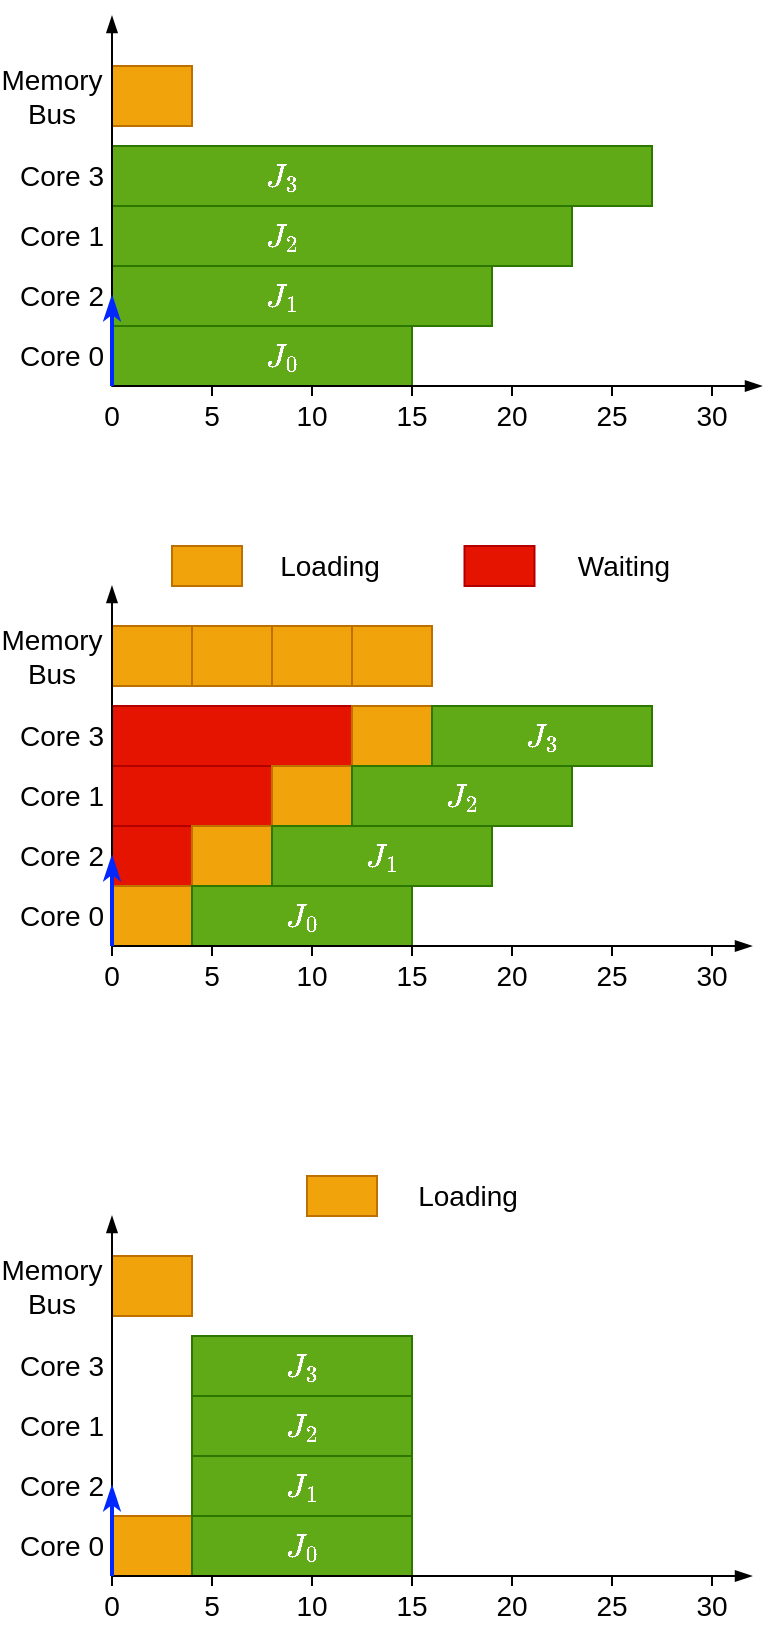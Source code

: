 <mxfile version="12.6.5" type="device"><diagram id="xW1HjvJvRXogK2bOHWA1" name="Page-1"><mxGraphModel dx="813" dy="471" grid="1" gridSize="5" guides="1" tooltips="1" connect="1" arrows="1" fold="1" page="1" pageScale="1" pageWidth="827" pageHeight="1169" math="1" shadow="0"><root><mxCell id="0"/><mxCell id="1" parent="0"/><mxCell id="oSzrWMLOglzuNN_TeiS6-13" value="" style="rounded=0;whiteSpace=wrap;html=1;align=center;fillColor=#f0a30a;strokeColor=#BD7000;fontColor=#ffffff;" vertex="1" parent="1"><mxGeometry x="160" y="835" width="40" height="30" as="geometry"/></mxCell><mxCell id="oSzrWMLOglzuNN_TeiS6-10" value="" style="rounded=0;whiteSpace=wrap;html=1;align=center;fillColor=#f0a30a;strokeColor=#BD7000;fontColor=#ffffff;" vertex="1" parent="1"><mxGeometry x="160" y="240" width="40" height="30" as="geometry"/></mxCell><mxCell id="oSzrWMLOglzuNN_TeiS6-3" value="" style="rounded=0;whiteSpace=wrap;html=1;align=center;fillColor=#f0a30a;strokeColor=#BD7000;fontColor=#ffffff;" vertex="1" parent="1"><mxGeometry x="160" y="520" width="40" height="30" as="geometry"/></mxCell><mxCell id="H2lRXq-8TjMZ1R84Y-Bk-159" value="" style="rounded=0;whiteSpace=wrap;html=1;align=center;fillColor=#e51400;strokeColor=#B20000;fontColor=#ffffff;" parent="1" vertex="1"><mxGeometry x="160" y="560" width="120" height="30" as="geometry"/></mxCell><mxCell id="H2lRXq-8TjMZ1R84Y-Bk-158" value="" style="rounded=0;whiteSpace=wrap;html=1;align=center;fillColor=#e51400;strokeColor=#B20000;fontColor=#ffffff;" parent="1" vertex="1"><mxGeometry x="160" y="590" width="80" height="30" as="geometry"/></mxCell><mxCell id="H2lRXq-8TjMZ1R84Y-Bk-157" value="" style="rounded=0;whiteSpace=wrap;html=1;align=center;fillColor=#f0a30a;strokeColor=#BD7000;fontColor=#ffffff;" parent="1" vertex="1"><mxGeometry x="280" y="560" width="40" height="30" as="geometry"/></mxCell><mxCell id="H2lRXq-8TjMZ1R84Y-Bk-156" value="" style="rounded=0;whiteSpace=wrap;html=1;align=center;fillColor=#f0a30a;strokeColor=#BD7000;fontColor=#ffffff;" parent="1" vertex="1"><mxGeometry x="240" y="590" width="40" height="30" as="geometry"/></mxCell><mxCell id="H2lRXq-8TjMZ1R84Y-Bk-155" value="" style="rounded=0;whiteSpace=wrap;html=1;align=center;fillColor=#e51400;strokeColor=#B20000;fontColor=#ffffff;" parent="1" vertex="1"><mxGeometry x="160" y="620" width="40" height="30" as="geometry"/></mxCell><mxCell id="H2lRXq-8TjMZ1R84Y-Bk-154" value="" style="rounded=0;whiteSpace=wrap;html=1;align=center;fillColor=#f0a30a;strokeColor=#BD7000;fontColor=#ffffff;" parent="1" vertex="1"><mxGeometry x="200" y="620" width="40" height="30" as="geometry"/></mxCell><mxCell id="H2lRXq-8TjMZ1R84Y-Bk-153" value="" style="rounded=0;whiteSpace=wrap;html=1;align=center;fillColor=#f0a30a;strokeColor=#BD7000;fontColor=#ffffff;" parent="1" vertex="1"><mxGeometry x="160" y="650" width="40" height="30" as="geometry"/></mxCell><mxCell id="H2lRXq-8TjMZ1R84Y-Bk-9" value="" style="rounded=0;whiteSpace=wrap;html=1;align=center;fillColor=#60a917;strokeColor=#2D7600;fontColor=#ffffff;" parent="1" vertex="1"><mxGeometry x="160" y="310" width="230" height="30" as="geometry"/></mxCell><mxCell id="H2lRXq-8TjMZ1R84Y-Bk-85" value="" style="rounded=0;whiteSpace=wrap;html=1;align=center;fillColor=#60a917;strokeColor=#2D7600;fontColor=#ffffff;" parent="1" vertex="1"><mxGeometry x="160" y="340" width="190" height="30" as="geometry"/></mxCell><mxCell id="H2lRXq-8TjMZ1R84Y-Bk-86" value="$$J_1$$" style="text;html=1;align=center;verticalAlign=middle;whiteSpace=wrap;rounded=0;fontSize=14;fontColor=#FFFFFF;" parent="1" vertex="1"><mxGeometry x="220" y="345" width="50" height="20" as="geometry"/></mxCell><mxCell id="w63VDMvb9c4T_-8WkTUV-6" value="" style="rounded=0;whiteSpace=wrap;html=1;align=center;fillColor=#60a917;strokeColor=#2D7600;fontColor=#ffffff;" parent="1" vertex="1"><mxGeometry x="160" y="280" width="270" height="30" as="geometry"/></mxCell><mxCell id="w63VDMvb9c4T_-8WkTUV-5" value="" style="rounded=0;whiteSpace=wrap;html=1;align=center;fillColor=#60a917;strokeColor=#2D7600;fontColor=#ffffff;" parent="1" vertex="1"><mxGeometry x="160" y="370" width="150" height="30" as="geometry"/></mxCell><mxCell id="o10MxFnhhUtDkIpokFDR-2" value="" style="endArrow=blockThin;html=1;endFill=1;" parent="1" edge="1"><mxGeometry width="50" height="50" relative="1" as="geometry"><mxPoint x="160" y="400" as="sourcePoint"/><mxPoint x="485" y="400" as="targetPoint"/></mxGeometry></mxCell><mxCell id="o10MxFnhhUtDkIpokFDR-19" value="&lt;div style=&quot;font-size: 14px;&quot;&gt;0&lt;/div&gt;" style="text;html=1;strokeColor=none;fillColor=none;align=center;verticalAlign=middle;whiteSpace=wrap;rounded=0;fontSize=14;" parent="1" vertex="1"><mxGeometry x="150" y="405" width="20" height="20" as="geometry"/></mxCell><mxCell id="o10MxFnhhUtDkIpokFDR-21" value="5" style="text;html=1;strokeColor=none;fillColor=none;align=center;verticalAlign=middle;whiteSpace=wrap;rounded=0;fontSize=14;" parent="1" vertex="1"><mxGeometry x="200" y="405" width="20" height="20" as="geometry"/></mxCell><mxCell id="o10MxFnhhUtDkIpokFDR-22" value="10" style="text;html=1;strokeColor=none;fillColor=none;align=center;verticalAlign=middle;whiteSpace=wrap;rounded=0;fontSize=14;" parent="1" vertex="1"><mxGeometry x="250" y="405" width="20" height="20" as="geometry"/></mxCell><mxCell id="o10MxFnhhUtDkIpokFDR-23" value="15" style="text;html=1;strokeColor=none;fillColor=none;align=center;verticalAlign=middle;whiteSpace=wrap;rounded=0;fontSize=14;" parent="1" vertex="1"><mxGeometry x="300" y="405" width="20" height="20" as="geometry"/></mxCell><mxCell id="o10MxFnhhUtDkIpokFDR-24" value="20" style="text;html=1;strokeColor=none;fillColor=none;align=center;verticalAlign=middle;whiteSpace=wrap;rounded=0;fontSize=14;" parent="1" vertex="1"><mxGeometry x="350" y="405" width="20" height="20" as="geometry"/></mxCell><mxCell id="o10MxFnhhUtDkIpokFDR-56" value="Core 0" style="text;html=1;strokeColor=none;fillColor=none;align=center;verticalAlign=middle;whiteSpace=wrap;rounded=0;fontSize=14;fontColor=#000000;" parent="1" vertex="1"><mxGeometry x="110" y="375" width="50" height="20" as="geometry"/></mxCell><mxCell id="o10MxFnhhUtDkIpokFDR-57" value="Core 1" style="text;html=1;strokeColor=none;fillColor=none;align=center;verticalAlign=middle;whiteSpace=wrap;rounded=0;fontSize=14;fontColor=#000000;" parent="1" vertex="1"><mxGeometry x="110" y="315" width="50" height="20" as="geometry"/></mxCell><mxCell id="w63VDMvb9c4T_-8WkTUV-1" value="Core 2" style="text;html=1;strokeColor=none;fillColor=none;align=center;verticalAlign=middle;whiteSpace=wrap;rounded=0;fontSize=14;fontColor=#000000;" parent="1" vertex="1"><mxGeometry x="110" y="345" width="50" height="20" as="geometry"/></mxCell><mxCell id="w63VDMvb9c4T_-8WkTUV-2" value="Core 3" style="text;html=1;strokeColor=none;fillColor=none;align=center;verticalAlign=middle;whiteSpace=wrap;rounded=0;fontSize=14;fontColor=#000000;" parent="1" vertex="1"><mxGeometry x="110" y="285" width="50" height="20" as="geometry"/></mxCell><mxCell id="H2lRXq-8TjMZ1R84Y-Bk-1" value="" style="endArrow=none;html=1;" parent="1" source="o10MxFnhhUtDkIpokFDR-25" edge="1"><mxGeometry width="50" height="50" relative="1" as="geometry"><mxPoint x="410" y="430" as="sourcePoint"/><mxPoint x="410" y="400" as="targetPoint"/></mxGeometry></mxCell><mxCell id="o10MxFnhhUtDkIpokFDR-25" value="25" style="text;html=1;strokeColor=none;fillColor=none;align=center;verticalAlign=middle;whiteSpace=wrap;rounded=0;fontSize=14;" parent="1" vertex="1"><mxGeometry x="400" y="405" width="20" height="20" as="geometry"/></mxCell><mxCell id="H2lRXq-8TjMZ1R84Y-Bk-2" value="" style="endArrow=none;html=1;exitX=0.5;exitY=0;exitDx=0;exitDy=0;" parent="1" source="o10MxFnhhUtDkIpokFDR-25" edge="1"><mxGeometry width="50" height="50" relative="1" as="geometry"><mxPoint x="410" y="430" as="sourcePoint"/><mxPoint x="410" y="400" as="targetPoint"/></mxGeometry></mxCell><mxCell id="H2lRXq-8TjMZ1R84Y-Bk-3" value="" style="endArrow=none;html=1;exitX=0.5;exitY=0;exitDx=0;exitDy=0;" parent="1" source="o10MxFnhhUtDkIpokFDR-24" edge="1"><mxGeometry width="50" height="50" relative="1" as="geometry"><mxPoint x="415" y="410" as="sourcePoint"/><mxPoint x="360" y="400" as="targetPoint"/></mxGeometry></mxCell><mxCell id="H2lRXq-8TjMZ1R84Y-Bk-5" value="" style="endArrow=none;html=1;exitX=0.5;exitY=0;exitDx=0;exitDy=0;" parent="1" source="o10MxFnhhUtDkIpokFDR-23" edge="1"><mxGeometry width="50" height="50" relative="1" as="geometry"><mxPoint x="420" y="415" as="sourcePoint"/><mxPoint x="310" y="400" as="targetPoint"/></mxGeometry></mxCell><mxCell id="H2lRXq-8TjMZ1R84Y-Bk-6" value="" style="endArrow=none;html=1;exitX=0.5;exitY=0;exitDx=0;exitDy=0;" parent="1" source="o10MxFnhhUtDkIpokFDR-22" edge="1"><mxGeometry width="50" height="50" relative="1" as="geometry"><mxPoint x="315" y="410" as="sourcePoint"/><mxPoint x="260" y="400" as="targetPoint"/></mxGeometry></mxCell><mxCell id="H2lRXq-8TjMZ1R84Y-Bk-7" value="" style="endArrow=none;html=1;exitX=0.5;exitY=0;exitDx=0;exitDy=0;" parent="1" source="o10MxFnhhUtDkIpokFDR-21" edge="1"><mxGeometry width="50" height="50" relative="1" as="geometry"><mxPoint x="320" y="415" as="sourcePoint"/><mxPoint x="210" y="400" as="targetPoint"/></mxGeometry></mxCell><mxCell id="H2lRXq-8TjMZ1R84Y-Bk-11" value="$$J_0$$" style="text;html=1;align=center;verticalAlign=middle;whiteSpace=wrap;rounded=0;fontSize=14;fontColor=#FFFFFF;" parent="1" vertex="1"><mxGeometry x="220" y="375" width="50" height="20" as="geometry"/></mxCell><mxCell id="H2lRXq-8TjMZ1R84Y-Bk-13" value="$$J_2$$" style="text;html=1;align=center;verticalAlign=middle;whiteSpace=wrap;rounded=0;fontSize=14;fontColor=#FFFFFF;" parent="1" vertex="1"><mxGeometry x="220" y="315" width="50" height="20" as="geometry"/></mxCell><mxCell id="H2lRXq-8TjMZ1R84Y-Bk-14" value="$$J_3$$" style="text;html=1;align=center;verticalAlign=middle;whiteSpace=wrap;rounded=0;fontSize=14;fontColor=#FFFFFF;" parent="1" vertex="1"><mxGeometry x="220" y="285" width="50" height="20" as="geometry"/></mxCell><mxCell id="H2lRXq-8TjMZ1R84Y-Bk-117" value="" style="rounded=0;whiteSpace=wrap;html=1;align=center;fillColor=#60a917;strokeColor=#2D7600;fontColor=#ffffff;" parent="1" vertex="1"><mxGeometry x="280" y="590" width="110" height="30" as="geometry"/></mxCell><mxCell id="H2lRXq-8TjMZ1R84Y-Bk-118" value="" style="rounded=0;whiteSpace=wrap;html=1;align=center;fillColor=#60a917;strokeColor=#2D7600;fontColor=#ffffff;" parent="1" vertex="1"><mxGeometry x="240" y="620" width="110" height="30" as="geometry"/></mxCell><mxCell id="H2lRXq-8TjMZ1R84Y-Bk-119" value="$$J_1$$" style="text;html=1;align=center;verticalAlign=middle;whiteSpace=wrap;rounded=0;fontSize=14;fontColor=#FFFFFF;" parent="1" vertex="1"><mxGeometry x="270" y="625" width="50" height="20" as="geometry"/></mxCell><mxCell id="H2lRXq-8TjMZ1R84Y-Bk-120" value="" style="rounded=0;whiteSpace=wrap;html=1;align=center;fillColor=#60a917;strokeColor=#2D7600;fontColor=#ffffff;" parent="1" vertex="1"><mxGeometry x="320" y="560" width="110" height="30" as="geometry"/></mxCell><mxCell id="H2lRXq-8TjMZ1R84Y-Bk-121" value="" style="rounded=0;whiteSpace=wrap;html=1;align=center;fillColor=#60a917;strokeColor=#2D7600;fontColor=#ffffff;" parent="1" vertex="1"><mxGeometry x="200" y="650" width="110" height="30" as="geometry"/></mxCell><mxCell id="H2lRXq-8TjMZ1R84Y-Bk-122" value="" style="endArrow=blockThin;html=1;endFill=1;" parent="1" edge="1"><mxGeometry width="50" height="50" relative="1" as="geometry"><mxPoint x="160" y="680" as="sourcePoint"/><mxPoint x="480" y="680" as="targetPoint"/></mxGeometry></mxCell><mxCell id="H2lRXq-8TjMZ1R84Y-Bk-123" value="" style="endArrow=blockThin;html=1;strokeColor=#000000;endFill=1;exitX=0.5;exitY=0;exitDx=0;exitDy=0;" parent="1" source="H2lRXq-8TjMZ1R84Y-Bk-124" edge="1"><mxGeometry width="50" height="50" relative="1" as="geometry"><mxPoint x="160" y="650" as="sourcePoint"/><mxPoint x="160" y="500" as="targetPoint"/></mxGeometry></mxCell><mxCell id="H2lRXq-8TjMZ1R84Y-Bk-124" value="&lt;div style=&quot;font-size: 14px;&quot;&gt;0&lt;/div&gt;" style="text;html=1;strokeColor=none;fillColor=none;align=center;verticalAlign=middle;whiteSpace=wrap;rounded=0;fontSize=14;" parent="1" vertex="1"><mxGeometry x="150" y="685" width="20" height="20" as="geometry"/></mxCell><mxCell id="H2lRXq-8TjMZ1R84Y-Bk-125" value="5" style="text;html=1;strokeColor=none;fillColor=none;align=center;verticalAlign=middle;whiteSpace=wrap;rounded=0;fontSize=14;" parent="1" vertex="1"><mxGeometry x="200" y="685" width="20" height="20" as="geometry"/></mxCell><mxCell id="H2lRXq-8TjMZ1R84Y-Bk-126" value="10" style="text;html=1;strokeColor=none;fillColor=none;align=center;verticalAlign=middle;whiteSpace=wrap;rounded=0;fontSize=14;" parent="1" vertex="1"><mxGeometry x="250" y="685" width="20" height="20" as="geometry"/></mxCell><mxCell id="H2lRXq-8TjMZ1R84Y-Bk-127" value="15" style="text;html=1;strokeColor=none;fillColor=none;align=center;verticalAlign=middle;whiteSpace=wrap;rounded=0;fontSize=14;" parent="1" vertex="1"><mxGeometry x="300" y="685" width="20" height="20" as="geometry"/></mxCell><mxCell id="H2lRXq-8TjMZ1R84Y-Bk-128" value="20" style="text;html=1;strokeColor=none;fillColor=none;align=center;verticalAlign=middle;whiteSpace=wrap;rounded=0;fontSize=14;" parent="1" vertex="1"><mxGeometry x="350" y="685" width="20" height="20" as="geometry"/></mxCell><mxCell id="H2lRXq-8TjMZ1R84Y-Bk-129" value="" style="endArrow=classicThin;html=1;strokeColor=#0027FF;fillColor=#0050ef;endFill=1;strokeWidth=2;" parent="1" edge="1"><mxGeometry width="50" height="50" relative="1" as="geometry"><mxPoint x="160" y="680" as="sourcePoint"/><mxPoint x="160" y="635" as="targetPoint"/></mxGeometry></mxCell><mxCell id="H2lRXq-8TjMZ1R84Y-Bk-130" value="Core 0" style="text;html=1;strokeColor=none;fillColor=none;align=center;verticalAlign=middle;whiteSpace=wrap;rounded=0;fontSize=14;fontColor=#000000;" parent="1" vertex="1"><mxGeometry x="110" y="655" width="50" height="20" as="geometry"/></mxCell><mxCell id="H2lRXq-8TjMZ1R84Y-Bk-131" value="Core 1" style="text;html=1;strokeColor=none;fillColor=none;align=center;verticalAlign=middle;whiteSpace=wrap;rounded=0;fontSize=14;fontColor=#000000;" parent="1" vertex="1"><mxGeometry x="110" y="595" width="50" height="20" as="geometry"/></mxCell><mxCell id="H2lRXq-8TjMZ1R84Y-Bk-132" value="Core 2" style="text;html=1;strokeColor=none;fillColor=none;align=center;verticalAlign=middle;whiteSpace=wrap;rounded=0;fontSize=14;fontColor=#000000;" parent="1" vertex="1"><mxGeometry x="110" y="625" width="50" height="20" as="geometry"/></mxCell><mxCell id="H2lRXq-8TjMZ1R84Y-Bk-133" value="Core 3" style="text;html=1;strokeColor=none;fillColor=none;align=center;verticalAlign=middle;whiteSpace=wrap;rounded=0;fontSize=14;fontColor=#000000;" parent="1" vertex="1"><mxGeometry x="110" y="565" width="50" height="20" as="geometry"/></mxCell><mxCell id="H2lRXq-8TjMZ1R84Y-Bk-134" value="" style="endArrow=none;html=1;" parent="1" source="H2lRXq-8TjMZ1R84Y-Bk-135" edge="1"><mxGeometry width="50" height="50" relative="1" as="geometry"><mxPoint x="410" y="710" as="sourcePoint"/><mxPoint x="410" y="680" as="targetPoint"/></mxGeometry></mxCell><mxCell id="H2lRXq-8TjMZ1R84Y-Bk-135" value="25" style="text;html=1;strokeColor=none;fillColor=none;align=center;verticalAlign=middle;whiteSpace=wrap;rounded=0;fontSize=14;" parent="1" vertex="1"><mxGeometry x="400" y="685" width="20" height="20" as="geometry"/></mxCell><mxCell id="H2lRXq-8TjMZ1R84Y-Bk-136" value="" style="endArrow=none;html=1;exitX=0.5;exitY=0;exitDx=0;exitDy=0;" parent="1" source="H2lRXq-8TjMZ1R84Y-Bk-135" edge="1"><mxGeometry width="50" height="50" relative="1" as="geometry"><mxPoint x="410" y="710" as="sourcePoint"/><mxPoint x="410" y="680" as="targetPoint"/></mxGeometry></mxCell><mxCell id="H2lRXq-8TjMZ1R84Y-Bk-137" value="" style="endArrow=none;html=1;exitX=0.5;exitY=0;exitDx=0;exitDy=0;" parent="1" source="H2lRXq-8TjMZ1R84Y-Bk-128" edge="1"><mxGeometry width="50" height="50" relative="1" as="geometry"><mxPoint x="415" y="690" as="sourcePoint"/><mxPoint x="360" y="680" as="targetPoint"/></mxGeometry></mxCell><mxCell id="H2lRXq-8TjMZ1R84Y-Bk-138" value="" style="endArrow=none;html=1;exitX=0.5;exitY=0;exitDx=0;exitDy=0;" parent="1" source="H2lRXq-8TjMZ1R84Y-Bk-127" edge="1"><mxGeometry width="50" height="50" relative="1" as="geometry"><mxPoint x="420" y="695" as="sourcePoint"/><mxPoint x="310.0" y="680" as="targetPoint"/></mxGeometry></mxCell><mxCell id="H2lRXq-8TjMZ1R84Y-Bk-139" value="" style="endArrow=none;html=1;exitX=0.5;exitY=0;exitDx=0;exitDy=0;" parent="1" source="H2lRXq-8TjMZ1R84Y-Bk-126" edge="1"><mxGeometry width="50" height="50" relative="1" as="geometry"><mxPoint x="315" y="690" as="sourcePoint"/><mxPoint x="260" y="680" as="targetPoint"/></mxGeometry></mxCell><mxCell id="H2lRXq-8TjMZ1R84Y-Bk-140" value="" style="endArrow=none;html=1;exitX=0.5;exitY=0;exitDx=0;exitDy=0;" parent="1" source="H2lRXq-8TjMZ1R84Y-Bk-125" edge="1"><mxGeometry width="50" height="50" relative="1" as="geometry"><mxPoint x="320" y="695" as="sourcePoint"/><mxPoint x="210" y="680" as="targetPoint"/></mxGeometry></mxCell><mxCell id="H2lRXq-8TjMZ1R84Y-Bk-141" value="$$J_0$$" style="text;html=1;align=center;verticalAlign=middle;whiteSpace=wrap;rounded=0;fontSize=14;fontColor=#FFFFFF;" parent="1" vertex="1"><mxGeometry x="230" y="655" width="50" height="20" as="geometry"/></mxCell><mxCell id="H2lRXq-8TjMZ1R84Y-Bk-142" value="$$J_2$$" style="text;html=1;align=center;verticalAlign=middle;whiteSpace=wrap;rounded=0;fontSize=14;fontColor=#FFFFFF;" parent="1" vertex="1"><mxGeometry x="310" y="595" width="50" height="20" as="geometry"/></mxCell><mxCell id="H2lRXq-8TjMZ1R84Y-Bk-143" value="$$J_3$$" style="text;html=1;align=center;verticalAlign=middle;whiteSpace=wrap;rounded=0;fontSize=14;fontColor=#FFFFFF;" parent="1" vertex="1"><mxGeometry x="350" y="565" width="50" height="20" as="geometry"/></mxCell><mxCell id="H2lRXq-8TjMZ1R84Y-Bk-146" value="" style="endArrow=none;html=1;" parent="1" source="H2lRXq-8TjMZ1R84Y-Bk-147" edge="1"><mxGeometry width="50" height="50" relative="1" as="geometry"><mxPoint x="460" y="430" as="sourcePoint"/><mxPoint x="460" y="400" as="targetPoint"/></mxGeometry></mxCell><mxCell id="H2lRXq-8TjMZ1R84Y-Bk-147" value="30" style="text;html=1;strokeColor=none;fillColor=none;align=center;verticalAlign=middle;whiteSpace=wrap;rounded=0;fontSize=14;" parent="1" vertex="1"><mxGeometry x="450" y="405" width="20" height="20" as="geometry"/></mxCell><mxCell id="H2lRXq-8TjMZ1R84Y-Bk-148" value="" style="endArrow=none;html=1;exitX=0.5;exitY=0;exitDx=0;exitDy=0;" parent="1" source="H2lRXq-8TjMZ1R84Y-Bk-147" edge="1"><mxGeometry width="50" height="50" relative="1" as="geometry"><mxPoint x="460" y="430" as="sourcePoint"/><mxPoint x="460" y="400" as="targetPoint"/></mxGeometry></mxCell><mxCell id="H2lRXq-8TjMZ1R84Y-Bk-149" value="" style="endArrow=none;html=1;" parent="1" source="H2lRXq-8TjMZ1R84Y-Bk-150" edge="1"><mxGeometry width="50" height="50" relative="1" as="geometry"><mxPoint x="460" y="710" as="sourcePoint"/><mxPoint x="460" y="680" as="targetPoint"/></mxGeometry></mxCell><mxCell id="H2lRXq-8TjMZ1R84Y-Bk-150" value="30" style="text;html=1;strokeColor=none;fillColor=none;align=center;verticalAlign=middle;whiteSpace=wrap;rounded=0;fontSize=14;" parent="1" vertex="1"><mxGeometry x="450" y="685" width="20" height="20" as="geometry"/></mxCell><mxCell id="H2lRXq-8TjMZ1R84Y-Bk-151" value="" style="endArrow=none;html=1;exitX=0.5;exitY=0;exitDx=0;exitDy=0;" parent="1" source="H2lRXq-8TjMZ1R84Y-Bk-150" edge="1"><mxGeometry width="50" height="50" relative="1" as="geometry"><mxPoint x="460" y="710" as="sourcePoint"/><mxPoint x="460" y="680" as="targetPoint"/></mxGeometry></mxCell><mxCell id="H2lRXq-8TjMZ1R84Y-Bk-160" value="" style="rounded=0;whiteSpace=wrap;html=1;align=center;fillColor=#e51400;strokeColor=#B20000;fontColor=#ffffff;" parent="1" vertex="1"><mxGeometry x="336.25" y="480" width="35" height="20" as="geometry"/></mxCell><mxCell id="H2lRXq-8TjMZ1R84Y-Bk-161" value="Waiting" style="text;html=1;strokeColor=none;fillColor=none;align=center;verticalAlign=middle;whiteSpace=wrap;rounded=0;fontSize=14;fontColor=#000000;" parent="1" vertex="1"><mxGeometry x="391.25" y="480" width="50" height="20" as="geometry"/></mxCell><mxCell id="H2lRXq-8TjMZ1R84Y-Bk-162" value="" style="rounded=0;whiteSpace=wrap;html=1;align=center;fillColor=#f0a30a;strokeColor=#BD7000;fontColor=#ffffff;" parent="1" vertex="1"><mxGeometry x="190" y="480" width="35" height="20" as="geometry"/></mxCell><mxCell id="H2lRXq-8TjMZ1R84Y-Bk-163" value="Loading" style="text;html=1;strokeColor=none;fillColor=none;align=center;verticalAlign=middle;whiteSpace=wrap;rounded=0;fontSize=14;fontColor=#000000;" parent="1" vertex="1"><mxGeometry x="243.75" y="480" width="50" height="20" as="geometry"/></mxCell><mxCell id="H2lRXq-8TjMZ1R84Y-Bk-170" value="" style="rounded=0;whiteSpace=wrap;html=1;align=center;fillColor=#f0a30a;strokeColor=#BD7000;fontColor=#ffffff;" parent="1" vertex="1"><mxGeometry x="160" y="965" width="40" height="30" as="geometry"/></mxCell><mxCell id="H2lRXq-8TjMZ1R84Y-Bk-171" value="" style="rounded=0;whiteSpace=wrap;html=1;align=center;fillColor=#60a917;strokeColor=#2D7600;fontColor=#ffffff;" parent="1" vertex="1"><mxGeometry x="200" y="905" width="110" height="30" as="geometry"/></mxCell><mxCell id="H2lRXq-8TjMZ1R84Y-Bk-172" value="" style="rounded=0;whiteSpace=wrap;html=1;align=center;fillColor=#60a917;strokeColor=#2D7600;fontColor=#ffffff;" parent="1" vertex="1"><mxGeometry x="200" y="935" width="110" height="30" as="geometry"/></mxCell><mxCell id="H2lRXq-8TjMZ1R84Y-Bk-173" value="$$J_1$$" style="text;html=1;align=center;verticalAlign=middle;whiteSpace=wrap;rounded=0;fontSize=14;fontColor=#FFFFFF;" parent="1" vertex="1"><mxGeometry x="230" y="940" width="50" height="20" as="geometry"/></mxCell><mxCell id="H2lRXq-8TjMZ1R84Y-Bk-174" value="" style="rounded=0;whiteSpace=wrap;html=1;align=center;fillColor=#60a917;strokeColor=#2D7600;fontColor=#ffffff;" parent="1" vertex="1"><mxGeometry x="200" y="875" width="110" height="30" as="geometry"/></mxCell><mxCell id="H2lRXq-8TjMZ1R84Y-Bk-175" value="" style="rounded=0;whiteSpace=wrap;html=1;align=center;fillColor=#60a917;strokeColor=#2D7600;fontColor=#ffffff;" parent="1" vertex="1"><mxGeometry x="200" y="965" width="110" height="30" as="geometry"/></mxCell><mxCell id="H2lRXq-8TjMZ1R84Y-Bk-176" value="" style="endArrow=blockThin;html=1;endFill=1;" parent="1" edge="1"><mxGeometry width="50" height="50" relative="1" as="geometry"><mxPoint x="160" y="995" as="sourcePoint"/><mxPoint x="480" y="995" as="targetPoint"/></mxGeometry></mxCell><mxCell id="H2lRXq-8TjMZ1R84Y-Bk-178" value="&lt;div style=&quot;font-size: 14px;&quot;&gt;0&lt;/div&gt;" style="text;html=1;strokeColor=none;fillColor=none;align=center;verticalAlign=middle;whiteSpace=wrap;rounded=0;fontSize=14;" parent="1" vertex="1"><mxGeometry x="150" y="1000" width="20" height="20" as="geometry"/></mxCell><mxCell id="H2lRXq-8TjMZ1R84Y-Bk-179" value="5" style="text;html=1;strokeColor=none;fillColor=none;align=center;verticalAlign=middle;whiteSpace=wrap;rounded=0;fontSize=14;" parent="1" vertex="1"><mxGeometry x="200" y="1000" width="20" height="20" as="geometry"/></mxCell><mxCell id="H2lRXq-8TjMZ1R84Y-Bk-180" value="10" style="text;html=1;strokeColor=none;fillColor=none;align=center;verticalAlign=middle;whiteSpace=wrap;rounded=0;fontSize=14;" parent="1" vertex="1"><mxGeometry x="250" y="1000" width="20" height="20" as="geometry"/></mxCell><mxCell id="H2lRXq-8TjMZ1R84Y-Bk-181" value="15" style="text;html=1;strokeColor=none;fillColor=none;align=center;verticalAlign=middle;whiteSpace=wrap;rounded=0;fontSize=14;" parent="1" vertex="1"><mxGeometry x="300" y="1000" width="20" height="20" as="geometry"/></mxCell><mxCell id="H2lRXq-8TjMZ1R84Y-Bk-182" value="20" style="text;html=1;strokeColor=none;fillColor=none;align=center;verticalAlign=middle;whiteSpace=wrap;rounded=0;fontSize=14;" parent="1" vertex="1"><mxGeometry x="350" y="1000" width="20" height="20" as="geometry"/></mxCell><mxCell id="H2lRXq-8TjMZ1R84Y-Bk-184" value="Core 0" style="text;html=1;strokeColor=none;fillColor=none;align=center;verticalAlign=middle;whiteSpace=wrap;rounded=0;fontSize=14;fontColor=#000000;" parent="1" vertex="1"><mxGeometry x="110" y="970" width="50" height="20" as="geometry"/></mxCell><mxCell id="H2lRXq-8TjMZ1R84Y-Bk-185" value="Core 1" style="text;html=1;strokeColor=none;fillColor=none;align=center;verticalAlign=middle;whiteSpace=wrap;rounded=0;fontSize=14;fontColor=#000000;" parent="1" vertex="1"><mxGeometry x="110" y="910" width="50" height="20" as="geometry"/></mxCell><mxCell id="H2lRXq-8TjMZ1R84Y-Bk-186" value="Core 2" style="text;html=1;strokeColor=none;fillColor=none;align=center;verticalAlign=middle;whiteSpace=wrap;rounded=0;fontSize=14;fontColor=#000000;" parent="1" vertex="1"><mxGeometry x="110" y="940" width="50" height="20" as="geometry"/></mxCell><mxCell id="H2lRXq-8TjMZ1R84Y-Bk-187" value="Core 3" style="text;html=1;strokeColor=none;fillColor=none;align=center;verticalAlign=middle;whiteSpace=wrap;rounded=0;fontSize=14;fontColor=#000000;" parent="1" vertex="1"><mxGeometry x="110" y="880" width="50" height="20" as="geometry"/></mxCell><mxCell id="H2lRXq-8TjMZ1R84Y-Bk-188" value="" style="endArrow=none;html=1;" parent="1" source="H2lRXq-8TjMZ1R84Y-Bk-189" edge="1"><mxGeometry width="50" height="50" relative="1" as="geometry"><mxPoint x="410" y="1025" as="sourcePoint"/><mxPoint x="410" y="995" as="targetPoint"/></mxGeometry></mxCell><mxCell id="H2lRXq-8TjMZ1R84Y-Bk-189" value="25" style="text;html=1;strokeColor=none;fillColor=none;align=center;verticalAlign=middle;whiteSpace=wrap;rounded=0;fontSize=14;" parent="1" vertex="1"><mxGeometry x="400" y="1000" width="20" height="20" as="geometry"/></mxCell><mxCell id="H2lRXq-8TjMZ1R84Y-Bk-190" value="" style="endArrow=none;html=1;exitX=0.5;exitY=0;exitDx=0;exitDy=0;" parent="1" source="H2lRXq-8TjMZ1R84Y-Bk-189" edge="1"><mxGeometry width="50" height="50" relative="1" as="geometry"><mxPoint x="410" y="1025" as="sourcePoint"/><mxPoint x="410" y="995" as="targetPoint"/></mxGeometry></mxCell><mxCell id="H2lRXq-8TjMZ1R84Y-Bk-191" value="" style="endArrow=none;html=1;exitX=0.5;exitY=0;exitDx=0;exitDy=0;" parent="1" source="H2lRXq-8TjMZ1R84Y-Bk-182" edge="1"><mxGeometry width="50" height="50" relative="1" as="geometry"><mxPoint x="415" y="1005" as="sourcePoint"/><mxPoint x="360" y="995" as="targetPoint"/></mxGeometry></mxCell><mxCell id="H2lRXq-8TjMZ1R84Y-Bk-192" value="" style="endArrow=none;html=1;exitX=0.5;exitY=0;exitDx=0;exitDy=0;" parent="1" source="H2lRXq-8TjMZ1R84Y-Bk-181" edge="1"><mxGeometry width="50" height="50" relative="1" as="geometry"><mxPoint x="420" y="1010" as="sourcePoint"/><mxPoint x="310" y="995" as="targetPoint"/></mxGeometry></mxCell><mxCell id="H2lRXq-8TjMZ1R84Y-Bk-193" value="" style="endArrow=none;html=1;exitX=0.5;exitY=0;exitDx=0;exitDy=0;" parent="1" source="H2lRXq-8TjMZ1R84Y-Bk-180" edge="1"><mxGeometry width="50" height="50" relative="1" as="geometry"><mxPoint x="315" y="1005" as="sourcePoint"/><mxPoint x="260" y="995" as="targetPoint"/></mxGeometry></mxCell><mxCell id="H2lRXq-8TjMZ1R84Y-Bk-194" value="" style="endArrow=none;html=1;exitX=0.5;exitY=0;exitDx=0;exitDy=0;" parent="1" source="H2lRXq-8TjMZ1R84Y-Bk-179" edge="1"><mxGeometry width="50" height="50" relative="1" as="geometry"><mxPoint x="320" y="1010" as="sourcePoint"/><mxPoint x="210" y="995" as="targetPoint"/></mxGeometry></mxCell><mxCell id="H2lRXq-8TjMZ1R84Y-Bk-195" value="$$J_0$$" style="text;html=1;align=center;verticalAlign=middle;whiteSpace=wrap;rounded=0;fontSize=14;fontColor=#FFFFFF;" parent="1" vertex="1"><mxGeometry x="230" y="970" width="50" height="20" as="geometry"/></mxCell><mxCell id="H2lRXq-8TjMZ1R84Y-Bk-196" value="$$J_2$$" style="text;html=1;align=center;verticalAlign=middle;whiteSpace=wrap;rounded=0;fontSize=14;fontColor=#FFFFFF;" parent="1" vertex="1"><mxGeometry x="230" y="910" width="50" height="20" as="geometry"/></mxCell><mxCell id="H2lRXq-8TjMZ1R84Y-Bk-197" value="$$J_3$$" style="text;html=1;align=center;verticalAlign=middle;whiteSpace=wrap;rounded=0;fontSize=14;fontColor=#FFFFFF;" parent="1" vertex="1"><mxGeometry x="230" y="880" width="50" height="20" as="geometry"/></mxCell><mxCell id="H2lRXq-8TjMZ1R84Y-Bk-198" value="" style="endArrow=none;html=1;" parent="1" source="H2lRXq-8TjMZ1R84Y-Bk-199" edge="1"><mxGeometry width="50" height="50" relative="1" as="geometry"><mxPoint x="460" y="1025" as="sourcePoint"/><mxPoint x="460" y="995" as="targetPoint"/></mxGeometry></mxCell><mxCell id="H2lRXq-8TjMZ1R84Y-Bk-199" value="30" style="text;html=1;strokeColor=none;fillColor=none;align=center;verticalAlign=middle;whiteSpace=wrap;rounded=0;fontSize=14;" parent="1" vertex="1"><mxGeometry x="450" y="1000" width="20" height="20" as="geometry"/></mxCell><mxCell id="H2lRXq-8TjMZ1R84Y-Bk-200" value="" style="endArrow=none;html=1;exitX=0.5;exitY=0;exitDx=0;exitDy=0;" parent="1" source="H2lRXq-8TjMZ1R84Y-Bk-199" edge="1"><mxGeometry width="50" height="50" relative="1" as="geometry"><mxPoint x="460" y="1025" as="sourcePoint"/><mxPoint x="460" y="995" as="targetPoint"/></mxGeometry></mxCell><mxCell id="H2lRXq-8TjMZ1R84Y-Bk-201" value="" style="rounded=0;whiteSpace=wrap;html=1;align=center;fillColor=#f0a30a;strokeColor=#BD7000;fontColor=#ffffff;" parent="1" vertex="1"><mxGeometry x="257.5" y="795" width="35" height="20" as="geometry"/></mxCell><mxCell id="H2lRXq-8TjMZ1R84Y-Bk-202" value="Loading" style="text;html=1;strokeColor=none;fillColor=none;align=center;verticalAlign=middle;whiteSpace=wrap;rounded=0;fontSize=14;fontColor=#000000;" parent="1" vertex="1"><mxGeometry x="312.5" y="795" width="50" height="20" as="geometry"/></mxCell><mxCell id="oSzrWMLOglzuNN_TeiS6-1" value="Memory Bus" style="text;html=1;strokeColor=none;fillColor=none;align=center;verticalAlign=middle;whiteSpace=wrap;rounded=0;fontSize=14;fontColor=#000000;" vertex="1" parent="1"><mxGeometry x="105" y="525" width="50" height="20" as="geometry"/></mxCell><mxCell id="oSzrWMLOglzuNN_TeiS6-4" value="" style="rounded=0;whiteSpace=wrap;html=1;align=center;fillColor=#f0a30a;strokeColor=#BD7000;fontColor=#ffffff;" vertex="1" parent="1"><mxGeometry x="200" y="520" width="40" height="30" as="geometry"/></mxCell><mxCell id="oSzrWMLOglzuNN_TeiS6-5" value="" style="rounded=0;whiteSpace=wrap;html=1;align=center;fillColor=#f0a30a;strokeColor=#BD7000;fontColor=#ffffff;" vertex="1" parent="1"><mxGeometry x="240" y="520" width="40" height="30" as="geometry"/></mxCell><mxCell id="oSzrWMLOglzuNN_TeiS6-6" value="" style="rounded=0;whiteSpace=wrap;html=1;align=center;fillColor=#f0a30a;strokeColor=#BD7000;fontColor=#ffffff;" vertex="1" parent="1"><mxGeometry x="280" y="520" width="40" height="30" as="geometry"/></mxCell><mxCell id="oSzrWMLOglzuNN_TeiS6-8" value="" style="endArrow=blockThin;html=1;strokeColor=#000000;endFill=1;exitX=0.5;exitY=0;exitDx=0;exitDy=0;" edge="1" parent="1"><mxGeometry width="50" height="50" relative="1" as="geometry"><mxPoint x="160" y="400" as="sourcePoint"/><mxPoint x="160" y="215.0" as="targetPoint"/></mxGeometry></mxCell><mxCell id="o10MxFnhhUtDkIpokFDR-32" value="" style="endArrow=classicThin;html=1;strokeColor=#0027FF;fillColor=#0050ef;endFill=1;strokeWidth=2;" parent="1" edge="1"><mxGeometry width="50" height="50" relative="1" as="geometry"><mxPoint x="160" y="400" as="sourcePoint"/><mxPoint x="160" y="355" as="targetPoint"/></mxGeometry></mxCell><mxCell id="oSzrWMLOglzuNN_TeiS6-9" value="Memory Bus" style="text;html=1;strokeColor=none;fillColor=none;align=center;verticalAlign=middle;whiteSpace=wrap;rounded=0;fontSize=14;fontColor=#000000;" vertex="1" parent="1"><mxGeometry x="105" y="245" width="50" height="20" as="geometry"/></mxCell><mxCell id="oSzrWMLOglzuNN_TeiS6-11" value="" style="endArrow=blockThin;html=1;strokeColor=#000000;endFill=1;exitX=0.5;exitY=0;exitDx=0;exitDy=0;" edge="1" parent="1"><mxGeometry width="50" height="50" relative="1" as="geometry"><mxPoint x="160" y="1000" as="sourcePoint"/><mxPoint x="160" y="815" as="targetPoint"/></mxGeometry></mxCell><mxCell id="oSzrWMLOglzuNN_TeiS6-12" value="Memory Bus" style="text;html=1;strokeColor=none;fillColor=none;align=center;verticalAlign=middle;whiteSpace=wrap;rounded=0;fontSize=14;fontColor=#000000;" vertex="1" parent="1"><mxGeometry x="105" y="840" width="50" height="20" as="geometry"/></mxCell><mxCell id="H2lRXq-8TjMZ1R84Y-Bk-183" value="" style="endArrow=classicThin;html=1;strokeColor=#0027FF;fillColor=#0050ef;endFill=1;strokeWidth=2;" parent="1" edge="1"><mxGeometry width="50" height="50" relative="1" as="geometry"><mxPoint x="160" y="995" as="sourcePoint"/><mxPoint x="160" y="950" as="targetPoint"/></mxGeometry></mxCell></root></mxGraphModel></diagram></mxfile>